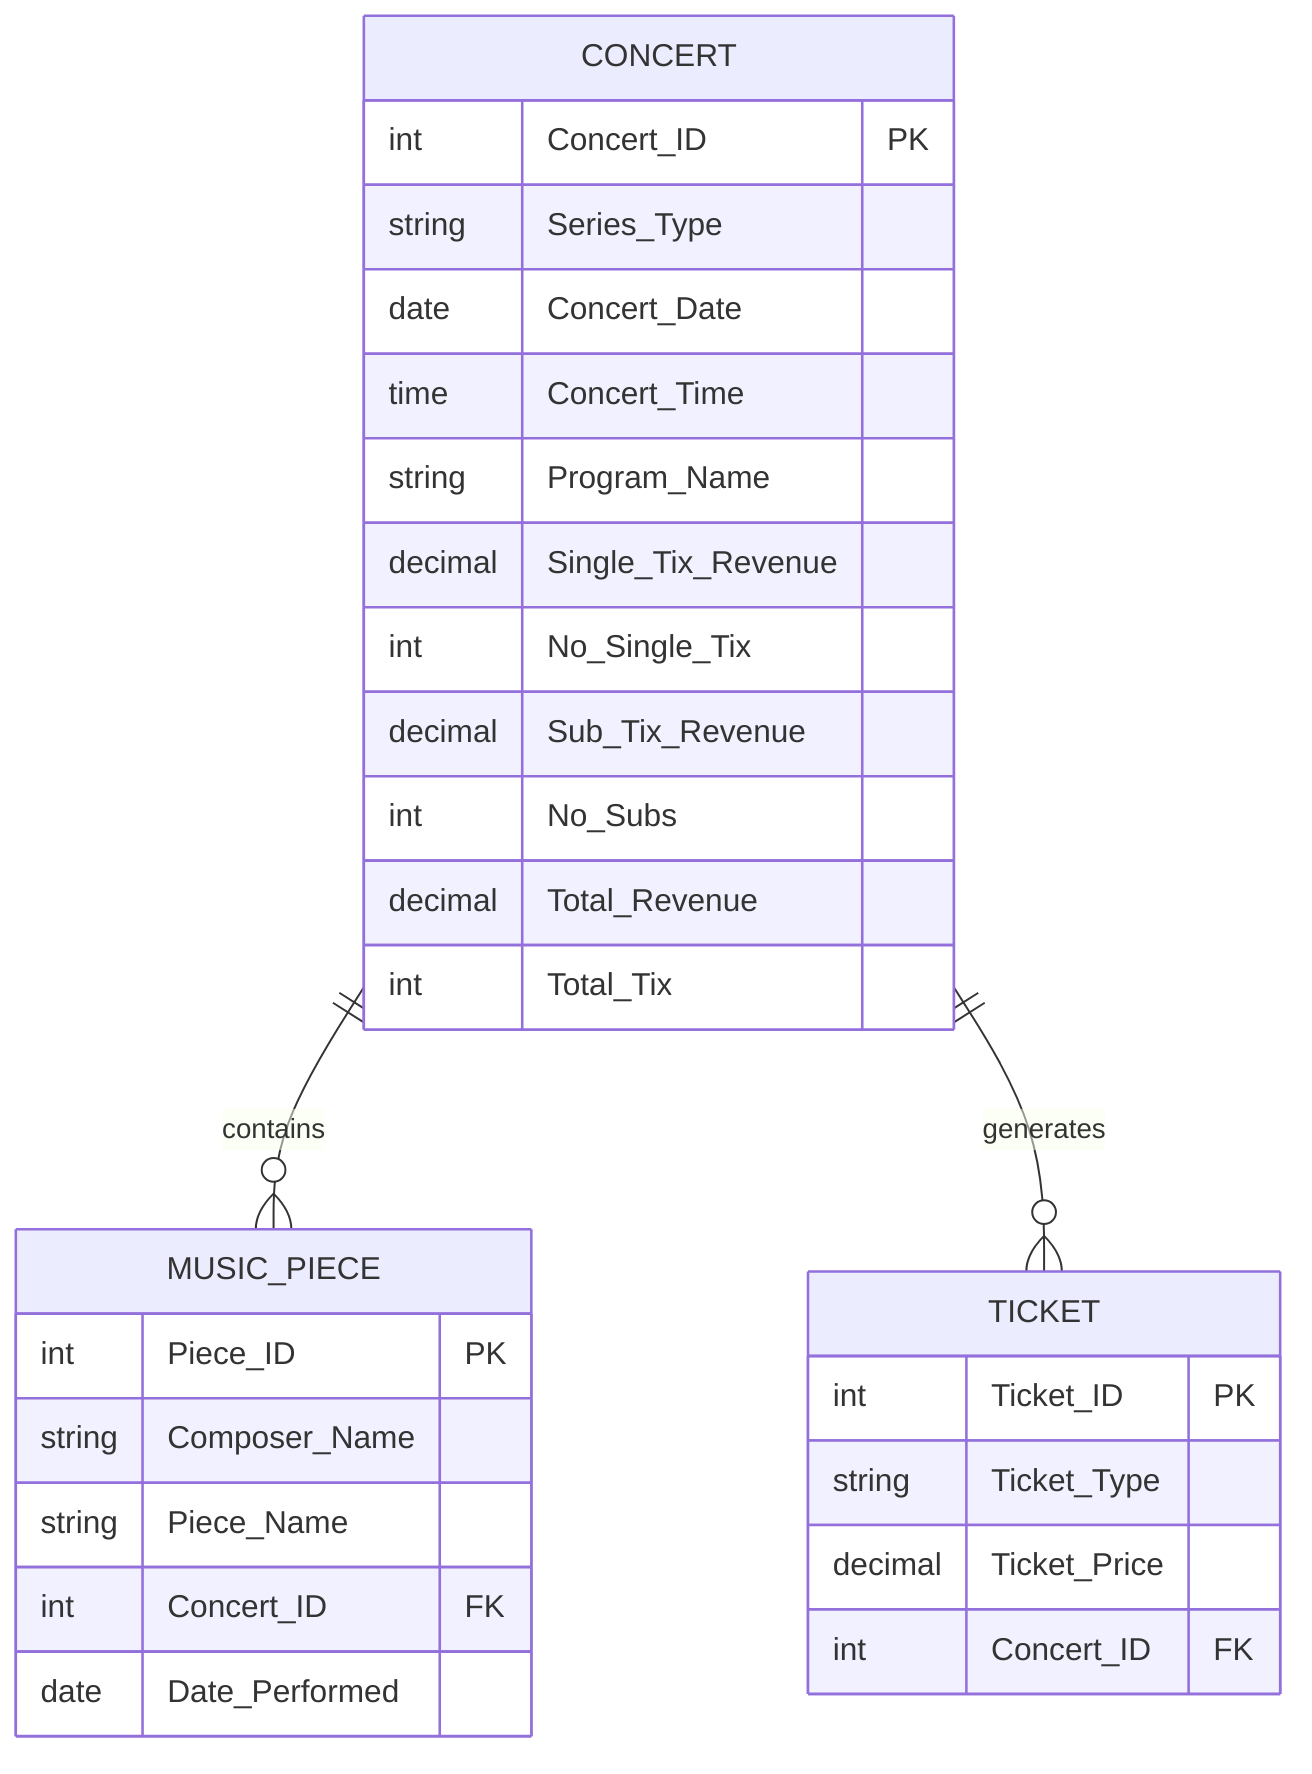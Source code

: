 erDiagram
    CONCERT {
        int Concert_ID PK
        string Series_Type
        date Concert_Date
        time Concert_Time
        string Program_Name
        decimal Single_Tix_Revenue
        int No_Single_Tix
        decimal Sub_Tix_Revenue
        int No_Subs
        decimal Total_Revenue
        int Total_Tix
    }

    MUSIC_PIECE {
        int Piece_ID PK
        string Composer_Name
        string Piece_Name
        int Concert_ID FK
        date Date_Performed
    }

    TICKET {
        int Ticket_ID PK
        string Ticket_Type
        decimal Ticket_Price
        int Concert_ID FK
    }

    CONCERT ||--o{ MUSIC_PIECE : "contains"
    CONCERT ||--o{ TICKET : "generates"